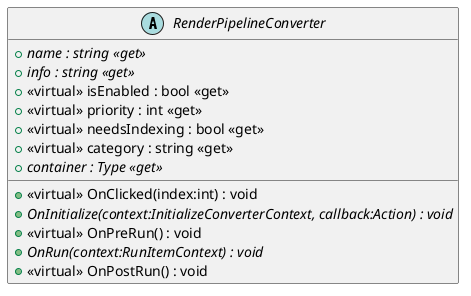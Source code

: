@startuml
abstract class RenderPipelineConverter {
    + {abstract} name : string <<get>>
    + {abstract} info : string <<get>>
    + <<virtual>> isEnabled : bool <<get>>
    + <<virtual>> priority : int <<get>>
    + <<virtual>> needsIndexing : bool <<get>>
    + <<virtual>> OnClicked(index:int) : void
    + <<virtual>> category : string <<get>>
    + {abstract} container : Type <<get>>
    + {abstract} OnInitialize(context:InitializeConverterContext, callback:Action) : void
    + <<virtual>> OnPreRun() : void
    + {abstract} OnRun(context:RunItemContext) : void
    + <<virtual>> OnPostRun() : void
}
@enduml
